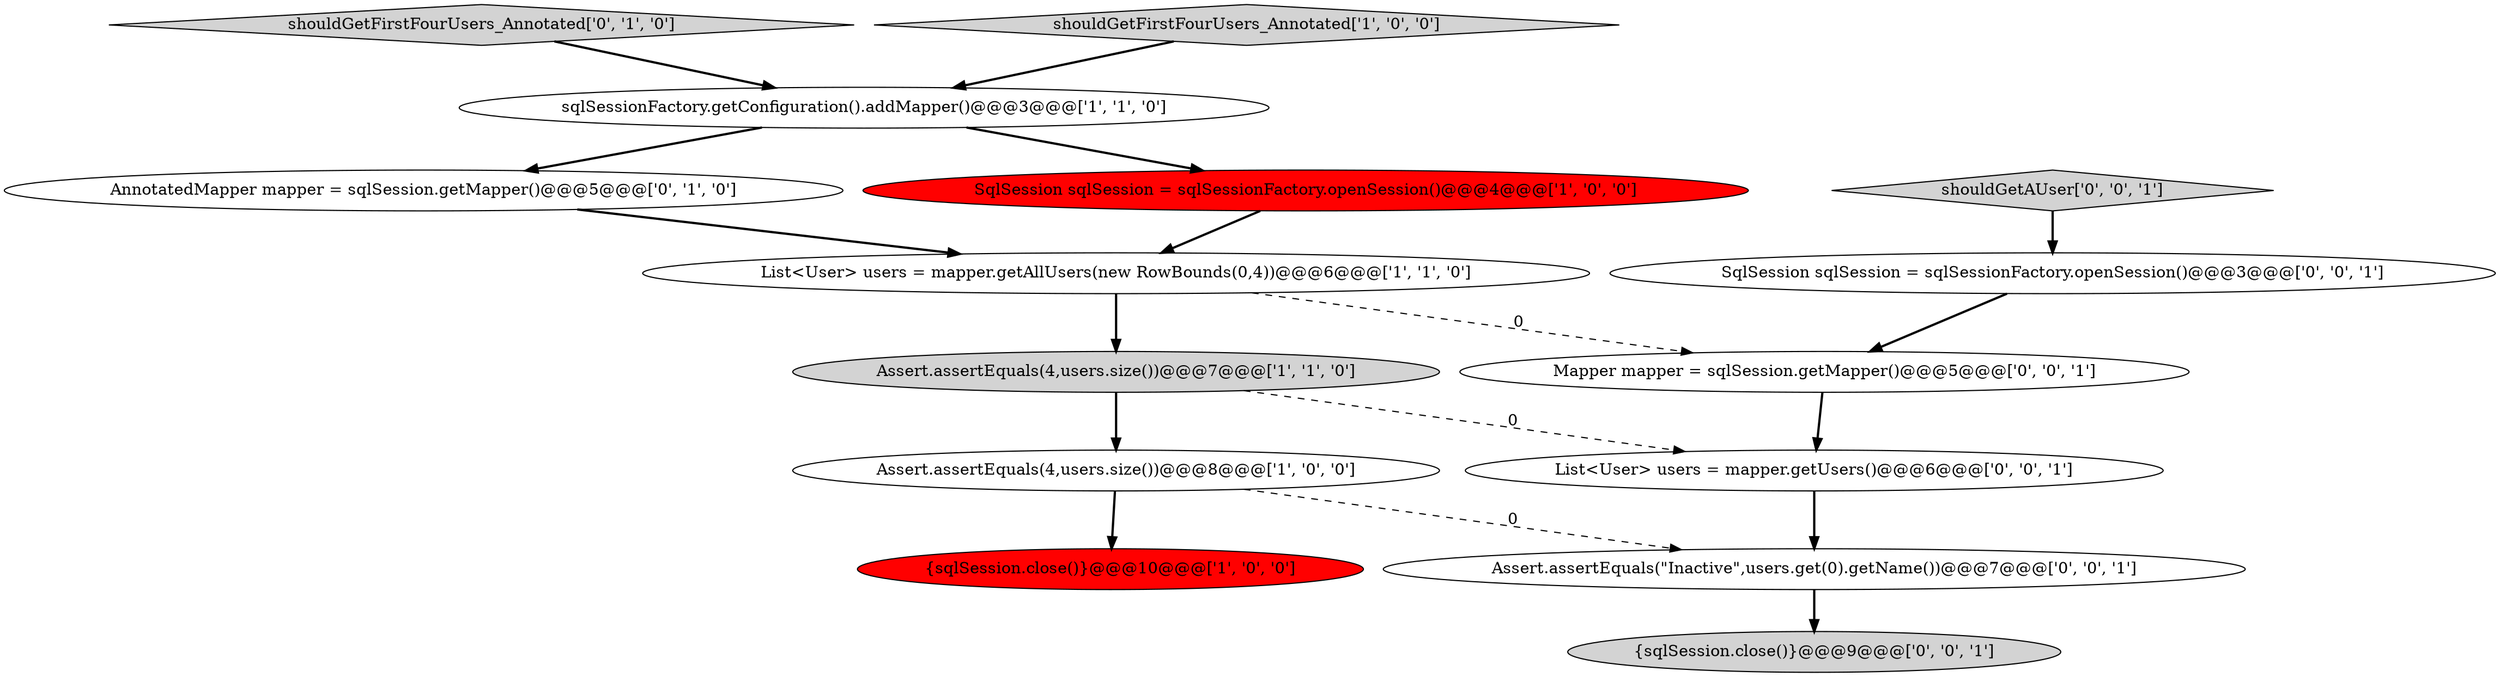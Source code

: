 digraph {
13 [style = filled, label = "SqlSession sqlSession = sqlSessionFactory.openSession()@@@3@@@['0', '0', '1']", fillcolor = white, shape = ellipse image = "AAA0AAABBB3BBB"];
3 [style = filled, label = "Assert.assertEquals(4,users.size())@@@7@@@['1', '1', '0']", fillcolor = lightgray, shape = ellipse image = "AAA0AAABBB1BBB"];
7 [style = filled, label = "AnnotatedMapper mapper = sqlSession.getMapper()@@@5@@@['0', '1', '0']", fillcolor = white, shape = ellipse image = "AAA0AAABBB2BBB"];
8 [style = filled, label = "shouldGetFirstFourUsers_Annotated['0', '1', '0']", fillcolor = lightgray, shape = diamond image = "AAA0AAABBB2BBB"];
0 [style = filled, label = "sqlSessionFactory.getConfiguration().addMapper()@@@3@@@['1', '1', '0']", fillcolor = white, shape = ellipse image = "AAA0AAABBB1BBB"];
10 [style = filled, label = "{sqlSession.close()}@@@9@@@['0', '0', '1']", fillcolor = lightgray, shape = ellipse image = "AAA0AAABBB3BBB"];
12 [style = filled, label = "Assert.assertEquals(\"Inactive\",users.get(0).getName())@@@7@@@['0', '0', '1']", fillcolor = white, shape = ellipse image = "AAA0AAABBB3BBB"];
11 [style = filled, label = "Mapper mapper = sqlSession.getMapper()@@@5@@@['0', '0', '1']", fillcolor = white, shape = ellipse image = "AAA0AAABBB3BBB"];
4 [style = filled, label = "shouldGetFirstFourUsers_Annotated['1', '0', '0']", fillcolor = lightgray, shape = diamond image = "AAA0AAABBB1BBB"];
14 [style = filled, label = "List<User> users = mapper.getUsers()@@@6@@@['0', '0', '1']", fillcolor = white, shape = ellipse image = "AAA0AAABBB3BBB"];
9 [style = filled, label = "shouldGetAUser['0', '0', '1']", fillcolor = lightgray, shape = diamond image = "AAA0AAABBB3BBB"];
2 [style = filled, label = "List<User> users = mapper.getAllUsers(new RowBounds(0,4))@@@6@@@['1', '1', '0']", fillcolor = white, shape = ellipse image = "AAA0AAABBB1BBB"];
6 [style = filled, label = "{sqlSession.close()}@@@10@@@['1', '0', '0']", fillcolor = red, shape = ellipse image = "AAA1AAABBB1BBB"];
5 [style = filled, label = "Assert.assertEquals(4,users.size())@@@8@@@['1', '0', '0']", fillcolor = white, shape = ellipse image = "AAA0AAABBB1BBB"];
1 [style = filled, label = "SqlSession sqlSession = sqlSessionFactory.openSession()@@@4@@@['1', '0', '0']", fillcolor = red, shape = ellipse image = "AAA1AAABBB1BBB"];
8->0 [style = bold, label=""];
9->13 [style = bold, label=""];
2->11 [style = dashed, label="0"];
3->5 [style = bold, label=""];
1->2 [style = bold, label=""];
12->10 [style = bold, label=""];
5->12 [style = dashed, label="0"];
5->6 [style = bold, label=""];
3->14 [style = dashed, label="0"];
11->14 [style = bold, label=""];
7->2 [style = bold, label=""];
0->1 [style = bold, label=""];
13->11 [style = bold, label=""];
14->12 [style = bold, label=""];
2->3 [style = bold, label=""];
4->0 [style = bold, label=""];
0->7 [style = bold, label=""];
}
